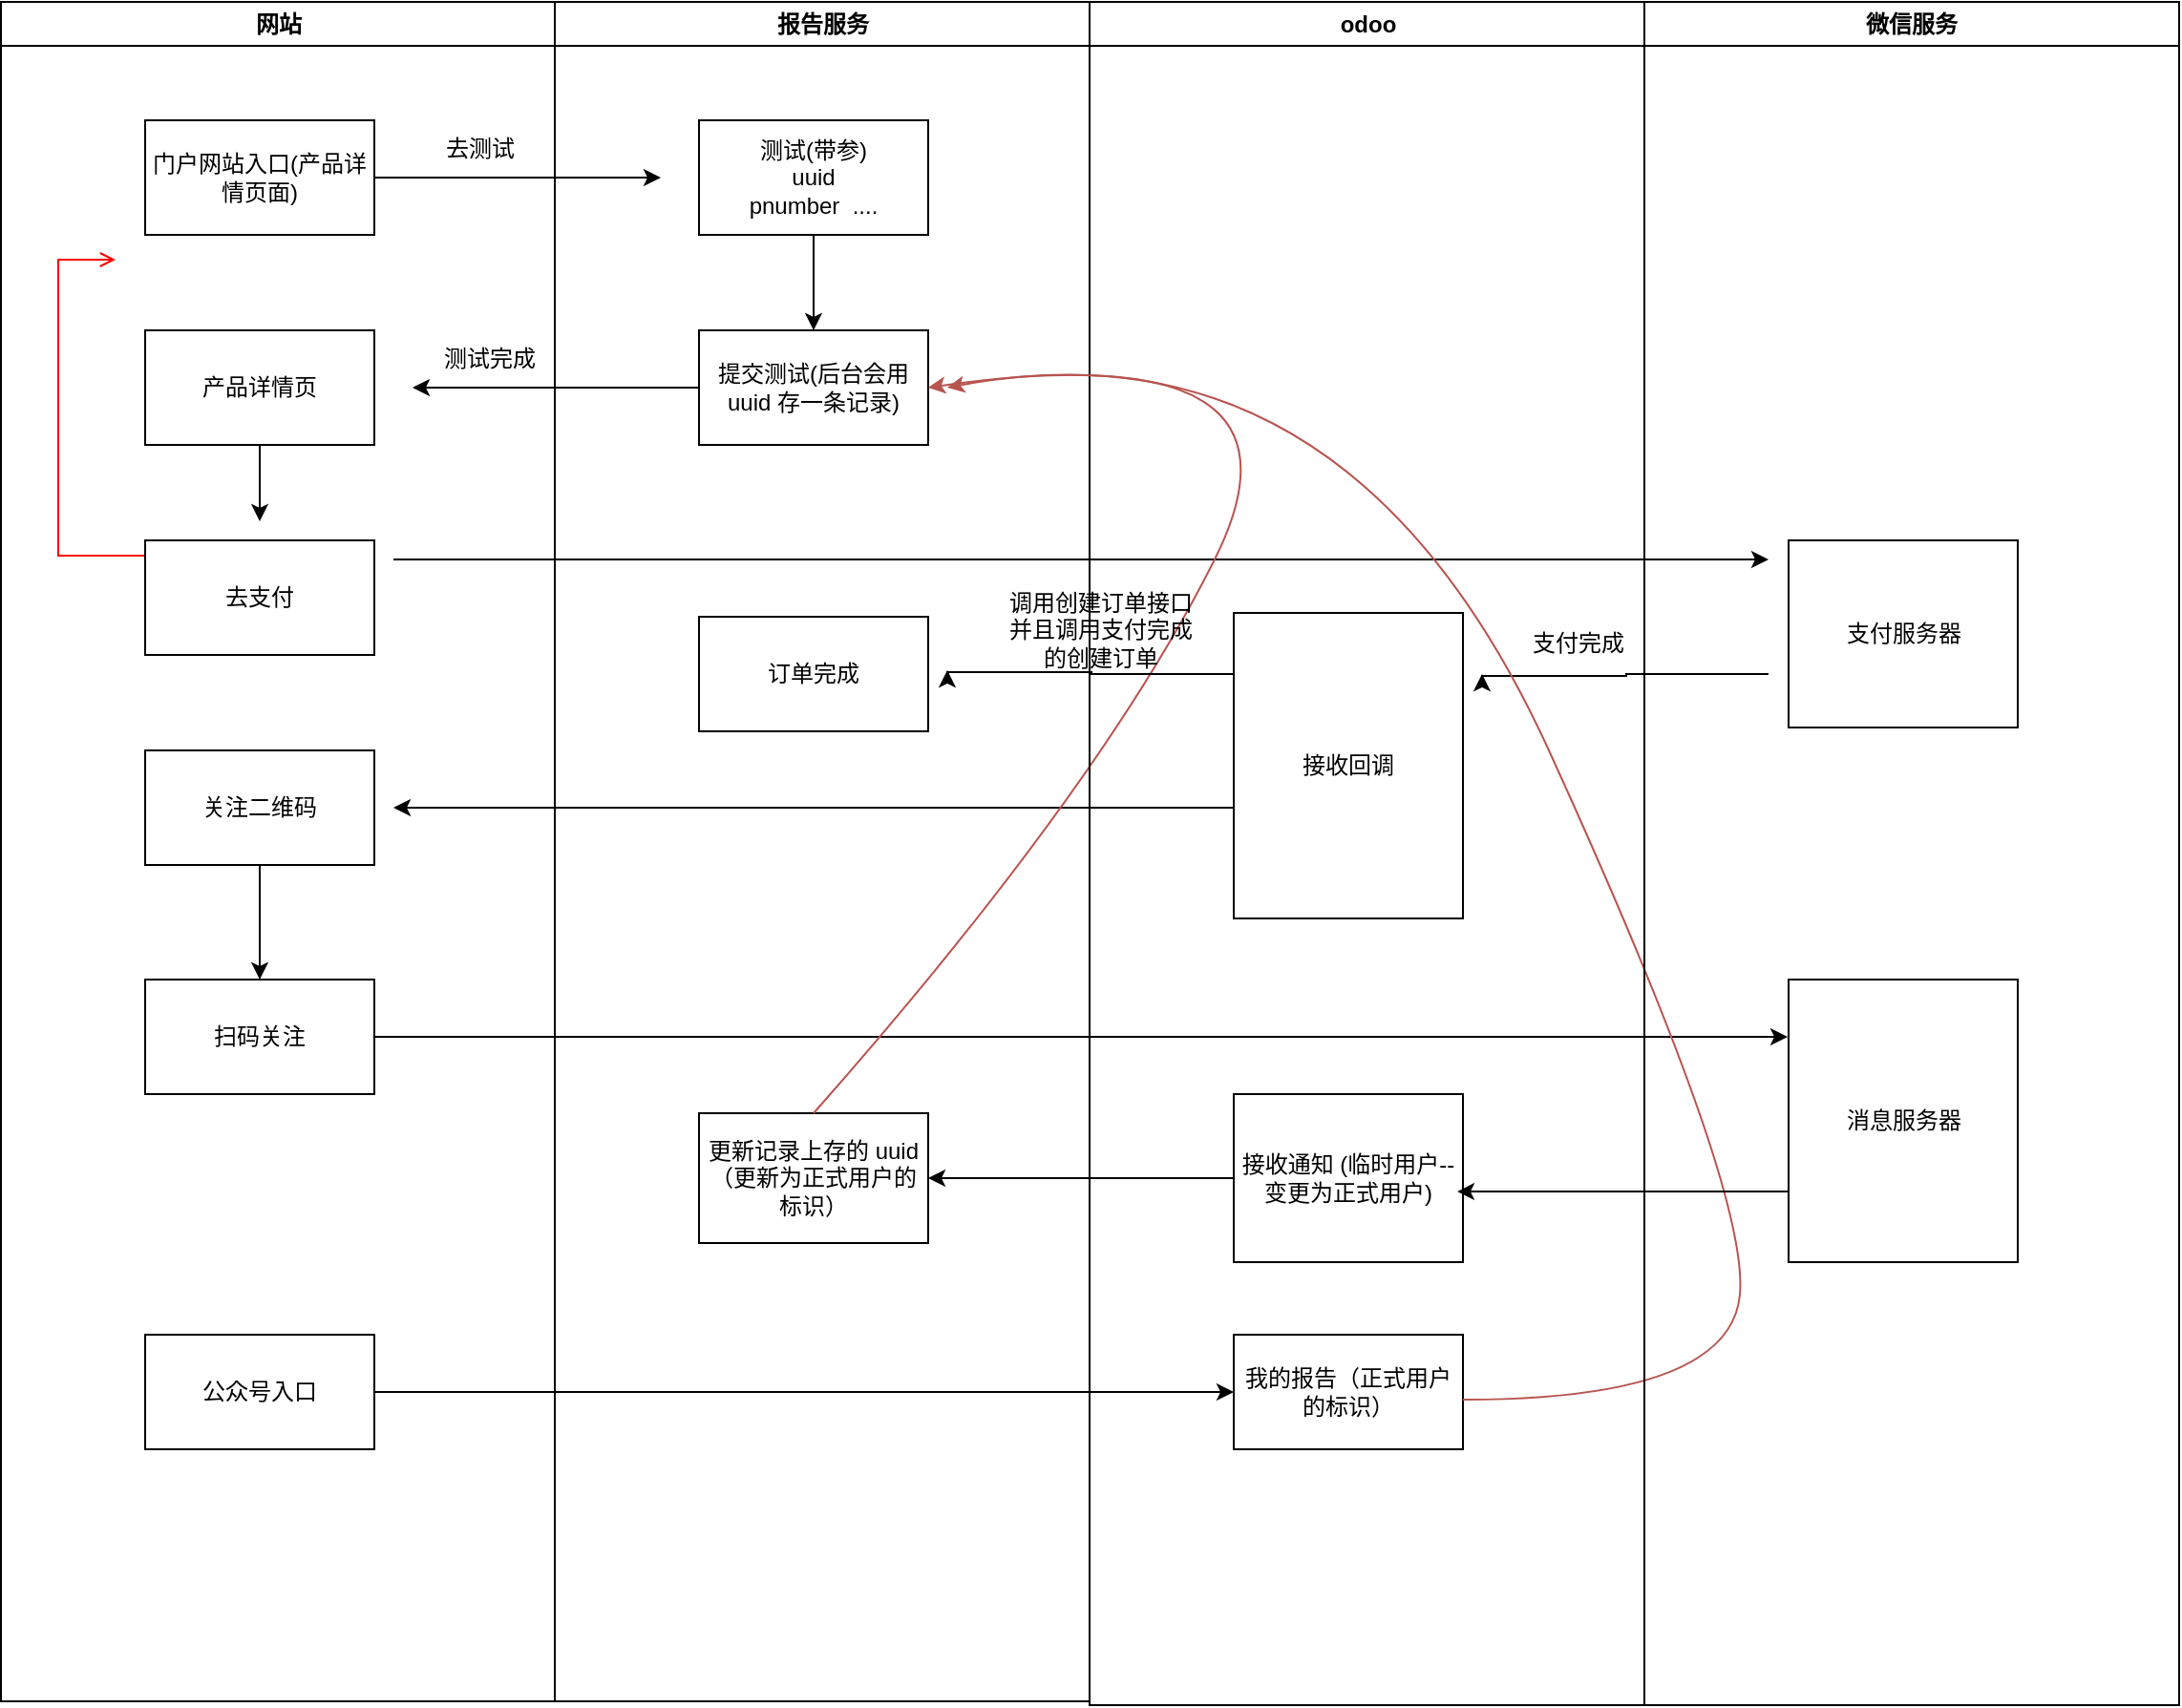 <mxfile version="26.0.14">
  <diagram name="Page-1" id="e7e014a7-5840-1c2e-5031-d8a46d1fe8dd">
    <mxGraphModel dx="1687" dy="878" grid="1" gridSize="10" guides="1" tooltips="1" connect="1" arrows="1" fold="1" page="1" pageScale="1" pageWidth="1169" pageHeight="826" background="none" math="0" shadow="0">
      <root>
        <mxCell id="0" />
        <mxCell id="1" parent="0" />
        <mxCell id="3" value="报告服务" style="swimlane;whiteSpace=wrap" parent="1" vertex="1">
          <mxGeometry x="444.5" y="128" width="280" height="890" as="geometry" />
        </mxCell>
        <mxCell id="Cb_IEtHrJs0BhGIr2BkC-54" style="edgeStyle=orthogonalEdgeStyle;rounded=0;orthogonalLoop=1;jettySize=auto;html=1;entryX=0.5;entryY=0;entryDx=0;entryDy=0;" edge="1" parent="3" source="Cb_IEtHrJs0BhGIr2BkC-50" target="Cb_IEtHrJs0BhGIr2BkC-51">
          <mxGeometry relative="1" as="geometry" />
        </mxCell>
        <mxCell id="Cb_IEtHrJs0BhGIr2BkC-50" value="测试(带参)&lt;br&gt;uuid&lt;br&gt;pnumber&amp;nbsp; ...." style="whiteSpace=wrap;html=1;" vertex="1" parent="3">
          <mxGeometry x="75.5" y="62" width="120" height="60" as="geometry" />
        </mxCell>
        <mxCell id="Cb_IEtHrJs0BhGIr2BkC-51" value="提交测试(后台会用 uuid 存一条记录)" style="whiteSpace=wrap;html=1;" vertex="1" parent="3">
          <mxGeometry x="75.5" y="172" width="120" height="60" as="geometry" />
        </mxCell>
        <mxCell id="Cb_IEtHrJs0BhGIr2BkC-63" style="edgeStyle=orthogonalEdgeStyle;rounded=0;orthogonalLoop=1;jettySize=auto;html=1;entryX=0;entryY=0.5;entryDx=0;entryDy=0;" edge="1" parent="3">
          <mxGeometry relative="1" as="geometry">
            <mxPoint x="-84.5" y="292" as="sourcePoint" />
            <mxPoint x="635.5" y="292" as="targetPoint" />
          </mxGeometry>
        </mxCell>
        <mxCell id="Cb_IEtHrJs0BhGIr2BkC-70" value="订单完成" style="whiteSpace=wrap;html=1;" vertex="1" parent="3">
          <mxGeometry x="75.5" y="322" width="120" height="60" as="geometry" />
        </mxCell>
        <mxCell id="2" value="网站" style="swimlane;whiteSpace=wrap" parent="3" vertex="1">
          <mxGeometry x="-290" width="290" height="890" as="geometry" />
        </mxCell>
        <mxCell id="12" value="" style="edgeStyle=elbowEdgeStyle;elbow=horizontal;strokeColor=#FF0000;endArrow=open;endFill=1;rounded=0" parent="2" source="10" edge="1">
          <mxGeometry width="100" height="100" relative="1" as="geometry">
            <mxPoint x="160" y="290" as="sourcePoint" />
            <mxPoint x="60" y="135" as="targetPoint" />
            <Array as="points">
              <mxPoint x="30" y="250" />
            </Array>
          </mxGeometry>
        </mxCell>
        <mxCell id="Cb_IEtHrJs0BhGIr2BkC-52" style="edgeStyle=orthogonalEdgeStyle;rounded=0;orthogonalLoop=1;jettySize=auto;html=1;" edge="1" parent="2" source="Cb_IEtHrJs0BhGIr2BkC-49">
          <mxGeometry relative="1" as="geometry">
            <mxPoint x="345.5" y="92" as="targetPoint" />
          </mxGeometry>
        </mxCell>
        <mxCell id="Cb_IEtHrJs0BhGIr2BkC-49" value="门户网站入口(产品详情页面)" style="whiteSpace=wrap;html=1;" vertex="1" parent="2">
          <mxGeometry x="75.5" y="62" width="120" height="60" as="geometry" />
        </mxCell>
        <mxCell id="Cb_IEtHrJs0BhGIr2BkC-53" value="去测试" style="text;html=1;align=center;verticalAlign=middle;resizable=0;points=[];autosize=1;strokeColor=none;fillColor=none;" vertex="1" parent="2">
          <mxGeometry x="220" y="62" width="60" height="30" as="geometry" />
        </mxCell>
        <mxCell id="Cb_IEtHrJs0BhGIr2BkC-60" style="edgeStyle=orthogonalEdgeStyle;rounded=0;orthogonalLoop=1;jettySize=auto;html=1;" edge="1" parent="2" source="Cb_IEtHrJs0BhGIr2BkC-55">
          <mxGeometry relative="1" as="geometry">
            <mxPoint x="135.5" y="272" as="targetPoint" />
          </mxGeometry>
        </mxCell>
        <mxCell id="Cb_IEtHrJs0BhGIr2BkC-55" value="产品详情页" style="whiteSpace=wrap;html=1;" vertex="1" parent="2">
          <mxGeometry x="75.5" y="172" width="120" height="60" as="geometry" />
        </mxCell>
        <mxCell id="Cb_IEtHrJs0BhGIr2BkC-57" value="测试完成" style="text;html=1;align=center;verticalAlign=middle;resizable=0;points=[];autosize=1;strokeColor=none;fillColor=none;" vertex="1" parent="2">
          <mxGeometry x="220" y="172" width="70" height="30" as="geometry" />
        </mxCell>
        <mxCell id="Cb_IEtHrJs0BhGIr2BkC-59" value="去支付" style="whiteSpace=wrap;html=1;" vertex="1" parent="2">
          <mxGeometry x="75.5" y="282" width="120" height="60" as="geometry" />
        </mxCell>
        <mxCell id="Cb_IEtHrJs0BhGIr2BkC-79" style="edgeStyle=orthogonalEdgeStyle;rounded=0;orthogonalLoop=1;jettySize=auto;html=1;entryX=0.5;entryY=0;entryDx=0;entryDy=0;" edge="1" parent="2" source="Cb_IEtHrJs0BhGIr2BkC-73" target="Cb_IEtHrJs0BhGIr2BkC-78">
          <mxGeometry relative="1" as="geometry" />
        </mxCell>
        <mxCell id="Cb_IEtHrJs0BhGIr2BkC-73" value="关注二维码" style="whiteSpace=wrap;html=1;" vertex="1" parent="2">
          <mxGeometry x="75.5" y="392" width="120" height="60" as="geometry" />
        </mxCell>
        <mxCell id="Cb_IEtHrJs0BhGIr2BkC-82" style="edgeStyle=orthogonalEdgeStyle;rounded=0;orthogonalLoop=1;jettySize=auto;html=1;" edge="1" parent="2" source="Cb_IEtHrJs0BhGIr2BkC-78">
          <mxGeometry relative="1" as="geometry">
            <mxPoint x="935.5" y="542" as="targetPoint" />
          </mxGeometry>
        </mxCell>
        <mxCell id="Cb_IEtHrJs0BhGIr2BkC-78" value="扫码关注" style="whiteSpace=wrap;html=1;" vertex="1" parent="2">
          <mxGeometry x="75.5" y="512" width="120" height="60" as="geometry" />
        </mxCell>
        <mxCell id="Cb_IEtHrJs0BhGIr2BkC-91" value="公众号入口" style="whiteSpace=wrap;html=1;" vertex="1" parent="2">
          <mxGeometry x="75.5" y="698" width="120" height="60" as="geometry" />
        </mxCell>
        <mxCell id="Cb_IEtHrJs0BhGIr2BkC-77" style="edgeStyle=orthogonalEdgeStyle;rounded=0;orthogonalLoop=1;jettySize=auto;html=1;exitX=0;exitY=0.75;exitDx=0;exitDy=0;" edge="1" parent="3">
          <mxGeometry relative="1" as="geometry">
            <mxPoint x="-84.5" y="422" as="targetPoint" />
            <mxPoint x="355.5" y="422" as="sourcePoint" />
          </mxGeometry>
        </mxCell>
        <mxCell id="Cb_IEtHrJs0BhGIr2BkC-85" value="更新记录上存的 uuid （更新为正式用户的标识）" style="whiteSpace=wrap;html=1;" vertex="1" parent="3">
          <mxGeometry x="75.5" y="582" width="120" height="68" as="geometry" />
        </mxCell>
        <mxCell id="Cb_IEtHrJs0BhGIr2BkC-90" value="" style="curved=1;endArrow=classic;html=1;rounded=0;exitX=0.5;exitY=0;exitDx=0;exitDy=0;entryX=1;entryY=0.5;entryDx=0;entryDy=0;fillColor=#f8cecc;strokeColor=#b85450;" edge="1" parent="3" source="Cb_IEtHrJs0BhGIr2BkC-85" target="Cb_IEtHrJs0BhGIr2BkC-51">
          <mxGeometry width="50" height="50" relative="1" as="geometry">
            <mxPoint x="185.5" y="382" as="sourcePoint" />
            <mxPoint x="275.5" y="72" as="targetPoint" />
            <Array as="points">
              <mxPoint x="285.5" y="412" />
              <mxPoint x="405.5" y="172" />
            </Array>
          </mxGeometry>
        </mxCell>
        <mxCell id="4" value="odoo" style="swimlane;whiteSpace=wrap" parent="1" vertex="1">
          <mxGeometry x="724.5" y="128" width="290.5" height="892" as="geometry" />
        </mxCell>
        <mxCell id="Cb_IEtHrJs0BhGIr2BkC-71" style="edgeStyle=orthogonalEdgeStyle;rounded=0;orthogonalLoop=1;jettySize=auto;html=1;" edge="1" parent="4" source="Cb_IEtHrJs0BhGIr2BkC-64">
          <mxGeometry relative="1" as="geometry">
            <mxPoint x="-74.5" y="350" as="targetPoint" />
            <Array as="points">
              <mxPoint x="1" y="352" />
              <mxPoint x="1" y="351" />
            </Array>
          </mxGeometry>
        </mxCell>
        <mxCell id="Cb_IEtHrJs0BhGIr2BkC-64" value="接收回调" style="whiteSpace=wrap;html=1;" vertex="1" parent="4">
          <mxGeometry x="75.5" y="320" width="120" height="160" as="geometry" />
        </mxCell>
        <mxCell id="Cb_IEtHrJs0BhGIr2BkC-65" style="edgeStyle=orthogonalEdgeStyle;rounded=0;orthogonalLoop=1;jettySize=auto;html=1;" edge="1" parent="4">
          <mxGeometry relative="1" as="geometry">
            <mxPoint x="205.5" y="352" as="targetPoint" />
            <mxPoint x="355.5" y="352" as="sourcePoint" />
            <Array as="points">
              <mxPoint x="281" y="352" />
              <mxPoint x="281" y="353" />
            </Array>
          </mxGeometry>
        </mxCell>
        <mxCell id="Cb_IEtHrJs0BhGIr2BkC-69" value="支付完成" style="text;html=1;align=center;verticalAlign=middle;resizable=0;points=[];autosize=1;strokeColor=none;fillColor=none;" vertex="1" parent="4">
          <mxGeometry x="220.5" y="321" width="70" height="30" as="geometry" />
        </mxCell>
        <mxCell id="Cb_IEtHrJs0BhGIr2BkC-72" value="调用创建订单接口&lt;div&gt;并且调用支付完成&lt;/div&gt;&lt;div&gt;的创建订单&lt;/div&gt;" style="text;html=1;align=center;verticalAlign=middle;resizable=0;points=[];autosize=1;strokeColor=none;fillColor=none;" vertex="1" parent="4">
          <mxGeometry x="-54.5" y="299" width="120" height="60" as="geometry" />
        </mxCell>
        <mxCell id="Cb_IEtHrJs0BhGIr2BkC-83" value="接收通知 (临时用户--变更为正式用户)" style="whiteSpace=wrap;html=1;" vertex="1" parent="4">
          <mxGeometry x="75.5" y="572" width="120" height="88" as="geometry" />
        </mxCell>
        <mxCell id="Cb_IEtHrJs0BhGIr2BkC-92" value="我的报告（正式用户的标识）" style="whiteSpace=wrap;html=1;" vertex="1" parent="4">
          <mxGeometry x="75.5" y="698" width="120" height="60" as="geometry" />
        </mxCell>
        <mxCell id="Cb_IEtHrJs0BhGIr2BkC-95" value="" style="curved=1;endArrow=classic;html=1;rounded=0;fillColor=#f8cecc;strokeColor=#b85450;" edge="1" parent="4">
          <mxGeometry width="50" height="50" relative="1" as="geometry">
            <mxPoint x="195.5" y="732" as="sourcePoint" />
            <mxPoint x="-74.5" y="202" as="targetPoint" />
            <Array as="points">
              <mxPoint x="335.5" y="732" />
              <mxPoint x="345.5" y="622" />
              <mxPoint x="135.5" y="162" />
            </Array>
          </mxGeometry>
        </mxCell>
        <mxCell id="Cb_IEtHrJs0BhGIr2BkC-42" value="微信服务" style="swimlane;whiteSpace=wrap" vertex="1" parent="1">
          <mxGeometry x="1015" y="128" width="280" height="892" as="geometry" />
        </mxCell>
        <mxCell id="Cb_IEtHrJs0BhGIr2BkC-61" value="支付服务器" style="whiteSpace=wrap;html=1;" vertex="1" parent="Cb_IEtHrJs0BhGIr2BkC-42">
          <mxGeometry x="75.5" y="282" width="120" height="98" as="geometry" />
        </mxCell>
        <mxCell id="Cb_IEtHrJs0BhGIr2BkC-80" value="消息服务器" style="whiteSpace=wrap;html=1;" vertex="1" parent="Cb_IEtHrJs0BhGIr2BkC-42">
          <mxGeometry x="75.5" y="512" width="120" height="148" as="geometry" />
        </mxCell>
        <mxCell id="Cb_IEtHrJs0BhGIr2BkC-56" style="edgeStyle=orthogonalEdgeStyle;rounded=0;orthogonalLoop=1;jettySize=auto;html=1;" edge="1" parent="1" source="Cb_IEtHrJs0BhGIr2BkC-51">
          <mxGeometry relative="1" as="geometry">
            <mxPoint x="370" y="330" as="targetPoint" />
          </mxGeometry>
        </mxCell>
        <mxCell id="Cb_IEtHrJs0BhGIr2BkC-84" style="edgeStyle=orthogonalEdgeStyle;rounded=0;orthogonalLoop=1;jettySize=auto;html=1;exitX=0;exitY=0.75;exitDx=0;exitDy=0;entryX=0.975;entryY=0.58;entryDx=0;entryDy=0;entryPerimeter=0;" edge="1" parent="1" source="Cb_IEtHrJs0BhGIr2BkC-80" target="Cb_IEtHrJs0BhGIr2BkC-83">
          <mxGeometry relative="1" as="geometry" />
        </mxCell>
        <mxCell id="Cb_IEtHrJs0BhGIr2BkC-88" style="edgeStyle=orthogonalEdgeStyle;rounded=0;orthogonalLoop=1;jettySize=auto;html=1;" edge="1" parent="1" source="Cb_IEtHrJs0BhGIr2BkC-83" target="Cb_IEtHrJs0BhGIr2BkC-85">
          <mxGeometry relative="1" as="geometry" />
        </mxCell>
        <mxCell id="Cb_IEtHrJs0BhGIr2BkC-94" style="edgeStyle=orthogonalEdgeStyle;rounded=0;orthogonalLoop=1;jettySize=auto;html=1;entryX=0;entryY=0.5;entryDx=0;entryDy=0;" edge="1" parent="1" source="Cb_IEtHrJs0BhGIr2BkC-91" target="Cb_IEtHrJs0BhGIr2BkC-92">
          <mxGeometry relative="1" as="geometry" />
        </mxCell>
      </root>
    </mxGraphModel>
  </diagram>
</mxfile>
